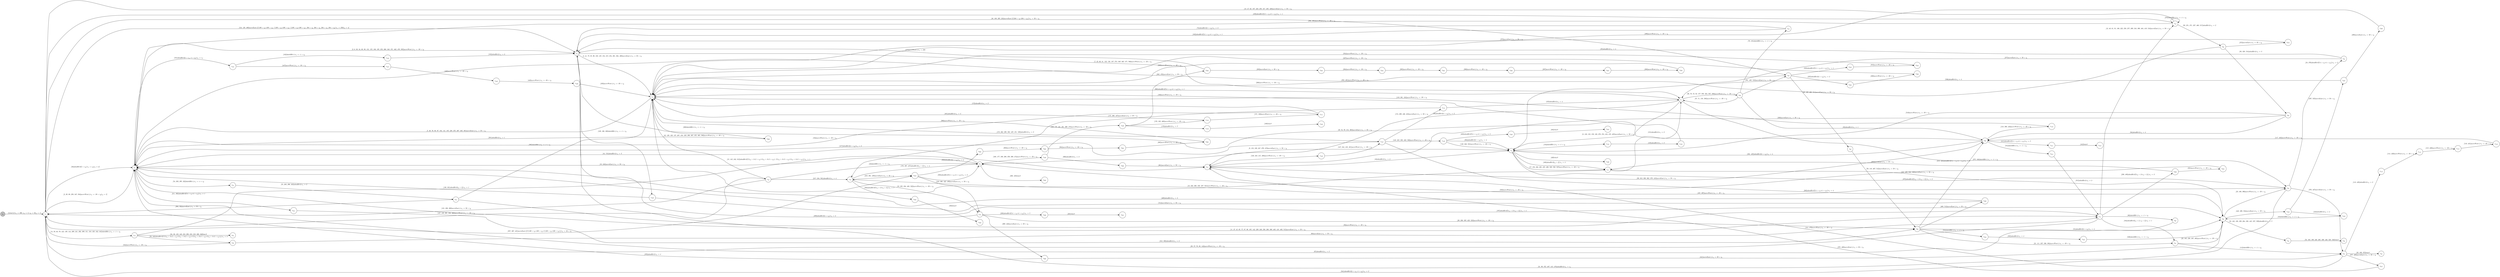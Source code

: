 digraph EFSM{
  graph [rankdir="LR", fontname="Latin Modern Math"];
  node [color="black", fillcolor="white", shape="circle", style="filled", fontname="Latin Modern Math"];
  edge [fontname="Latin Modern Math"];

  s0[fillcolor="gray", label=<s<sub>0</sub>>];
  s1[label=<s<sub>1</sub>>];
  s2[label=<s<sub>2</sub>>];
  s3[label=<s<sub>3</sub>>];
  s4[label=<s<sub>4</sub>>];
  s7[label=<s<sub>7</sub>>];
  s8[label=<s<sub>8</sub>>];
  s9[label=<s<sub>9</sub>>];
  s11[label=<s<sub>11</sub>>];
  s12[label=<s<sub>12</sub>>];
  s14[label=<s<sub>14</sub>>];
  s15[label=<s<sub>15</sub>>];
  s17[label=<s<sub>17</sub>>];
  s18[label=<s<sub>18</sub>>];
  s19[label=<s<sub>19</sub>>];
  s20[label=<s<sub>20</sub>>];
  s21[label=<s<sub>21</sub>>];
  s22[label=<s<sub>22</sub>>];
  s23[label=<s<sub>23</sub>>];
  s24[label=<s<sub>24</sub>>];
  s31[label=<s<sub>31</sub>>];
  s32[label=<s<sub>32</sub>>];
  s36[label=<s<sub>36</sub>>];
  s39[label=<s<sub>39</sub>>];
  s42[label=<s<sub>42</sub>>];
  s48[label=<s<sub>48</sub>>];
  s49[label=<s<sub>49</sub>>];
  s52[label=<s<sub>52</sub>>];
  s53[label=<s<sub>53</sub>>];
  s54[label=<s<sub>54</sub>>];
  s55[label=<s<sub>55</sub>>];
  s59[label=<s<sub>59</sub>>];
  s64[label=<s<sub>64</sub>>];
  s66[label=<s<sub>66</sub>>];
  s73[label=<s<sub>73</sub>>];
  s92[label=<s<sub>92</sub>>];
  s93[label=<s<sub>93</sub>>];
  s113[label=<s<sub>113</sub>>];
  s114[label=<s<sub>114</sub>>];
  s115[label=<s<sub>115</sub>>];
  s116[label=<s<sub>116</sub>>];
  s118[label=<s<sub>118</sub>>];
  s129[label=<s<sub>129</sub>>];
  s134[label=<s<sub>134</sub>>];
  s135[label=<s<sub>135</sub>>];
  s146[label=<s<sub>146</sub>>];
  s147[label=<s<sub>147</sub>>];
  s148[label=<s<sub>148</sub>>];
  s168[label=<s<sub>168</sub>>];
  s169[label=<s<sub>169</sub>>];
  s170[label=<s<sub>170</sub>>];
  s171[label=<s<sub>171</sub>>];
  s174[label=<s<sub>174</sub>>];
  s179[label=<s<sub>179</sub>>];
  s180[label=<s<sub>180</sub>>];
  s181[label=<s<sub>181</sub>>];
  s182[label=<s<sub>182</sub>>];
  s200[label=<s<sub>200</sub>>];
  s211[label=<s<sub>211</sub>>];
  s218[label=<s<sub>218</sub>>];
  s220[label=<s<sub>220</sub>>];
  s221[label=<s<sub>221</sub>>];
  s225[label=<s<sub>225</sub>>];
  s226[label=<s<sub>226</sub>>];
  s230[label=<s<sub>230</sub>>];
  s231[label=<s<sub>231</sub>>];
  s272[label=<s<sub>272</sub>>];
  s282[label=<s<sub>282</sub>>];
  s283[label=<s<sub>283</sub>>];
  s284[label=<s<sub>284</sub>>];
  s285[label=<s<sub>285</sub>>];
  s286[label=<s<sub>286</sub>>];
  s287[label=<s<sub>287</sub>>];
  s288[label=<s<sub>288</sub>>];
  s302[label=<s<sub>302</sub>>];
  s303[label=<s<sub>303</sub>>];
  s304[label=<s<sub>304</sub>>];
  s305[label=<s<sub>305</sub>>];
  s314[label=<s<sub>314</sub>>];
  s352[label=<s<sub>352</sub>>];
  s353[label=<s<sub>353</sub>>];
  s360[label=<s<sub>360</sub>>];
  s369[label=<s<sub>369</sub>>];
  s377[label=<s<sub>377</sub>>];
  s388[label=<s<sub>388</sub>>];
  s411[label=<s<sub>411</sub>>];
  s412[label=<s<sub>412</sub>>];
  s426[label=<s<sub>426</sub>>];
  s442[label=<s<sub>442</sub>>];
  s443[label=<s<sub>443</sub>>];
  s447[label=<s<sub>447</sub>>];
  s448[label=<s<sub>448</sub>>];
  s449[label=<s<sub>449</sub>>];
  s468[label=<s<sub>468</sub>>];
  s483[label=<s<sub>483</sub>>];
  s484[label=<s<sub>484</sub>>];
  s497[label=<s<sub>497</sub>>];
  s498[label=<s<sub>498</sub>>];
  s502[label=<s<sub>502</sub>>];
  s503[label=<s<sub>503</sub>>];
  s524[label=<s<sub>524</sub>>];
  s525[label=<s<sub>525</sub>>];

  s0->s1[label=<<i> [1]start:2/o<sub>1</sub> := 200, o<sub>2</sub> := 3, o<sub>3</sub> := 0&#91;r<sub>2</sub> := 1&#93;</i>>];
  s9->s2[label=<<i> [10, 248]moveEast:1/o<sub>1</sub> := 50 + i<sub>0</sub></i>>];
  s14->s15[label=<<i> [15, 145, 242, 312]alienHit:0&#91;!(!(r<sub>2</sub> &gt; 3&or;2 &gt; r<sub>2</sub>)&or;!(r<sub>2</sub> &gt; 3&or;2 &gt; r<sub>2</sub>)), !(!(r<sub>2</sub> &gt; 3&or;2 &gt; r<sub>2</sub>)&or;!(r<sub>2</sub> &gt; 3&or;2 &gt; r<sub>2</sub>))&#93;/o<sub>1</sub> := 1</i>>];
  s15->s8[label=<<i> [16]alienHit:0/o<sub>1</sub> := 2</i>>];
  s23->s24[label=<<i> [24, 276]alienHit:0&#91;!(4 &gt; r<sub>2</sub>&or;4 &gt; r<sub>2</sub>)&#93;/o<sub>1</sub> := 3</i>>];
  s24->s4[label=<<i> [25]alienHit:0/o<sub>1</sub> := 4</i>>];
  s1->s2[label=<<i> [33]alienHit:0&#91;2 &gt; r<sub>2</sub>&#93;/o<sub>1</sub> := r<sub>2</sub>&#91;r<sub>2</sub> := 2&#93;</i>>];
  s7->s15[label=<<i> [38]alienHit:0&#91;4 &gt; r<sub>2</sub>&#93;/o<sub>1</sub> := 2</i>>];
  s42->s9[label=<<i> [43]shieldHit:1/o<sub>1</sub> := -1 + i<sub>0</sub></i>>];
  s9->s2[label=<<i> [44, 154]alienHit:0/o<sub>1</sub> := 3</i>>];
  s20->s22[label=<<i> [51]alienHit:0&#91;4 &gt; r<sub>2</sub>&#93;/o<sub>1</sub> := 4</i>>];
  s55->s11[label=<<i> [56]moveWest:1/o<sub>1</sub> := -50 + i<sub>0</sub></i>>];
  s14->s59[label=<<i> [59, 343]alienHit:0&#91;!(!(!(r<sub>2</sub> &gt; 3&or;2 &gt; r<sub>2</sub>)&or;!(r<sub>2</sub> &gt; 3&or;2 &gt; r<sub>2</sub>))&or;!(!(r<sub>2</sub> &gt; 3&or;2 &gt; r<sub>2</sub>)&or;!(r<sub>2</sub> &gt; 3&or;2 &gt; r<sub>2</sub>)))&#93;/o<sub>1</sub> := 3</i>>];
  s59->s11[label=<<i> [60]moveEast:1/o<sub>1</sub> := 50 + i<sub>0</sub></i>>];
  s11->s12[label=<<i> [12, 46, 61, 91, 106, 222, 250, 257, 269, 316, 390, 404, 419, 516]moveEast:1/o<sub>1</sub> := 50 + i<sub>0</sub></i>>];
  s11->s66[label=<<i> [66]shieldHit:1/o<sub>1</sub> := -1 + i<sub>0</sub></i>>];
  s66->s2[label=<<i> [67]alienHit:0/o<sub>1</sub> := 2</i>>];
  s36->s7[label=<<i> [37, 71, 158, 508]moveWest:1/o<sub>1</sub> := -50 + i<sub>0</sub></i>>];
  s36->s73[label=<<i> [73, 101]shieldHit:1/o<sub>1</sub> := -1 + i<sub>0</sub></i>>];
  s73->s3[label=<<i> [74]alienHit:0&#91;4 &gt; r<sub>2</sub>&#93;/o<sub>1</sub> := 3</i>>];
  s36->s39[label=<<i> [83]alienHit:0/o<sub>1</sub> := 1</i>>];
  s11->s1[label=<<i> [28, 57, 78, 88, 143]moveWest:1/o<sub>1</sub> := -50 + i<sub>0</sub></i>>];
  s93->s39[label=<<i> [94]alienHit:0/o<sub>1</sub> := 4</i>>];
  s31->s32[label=<<i> [32, 100, 373]win:0</i>>];
  s73->s3[label=<<i> [102]alienHit:0&#91;!(4 &gt; r<sub>2</sub>&or;4 &gt; r<sub>2</sub>)&#93;/o<sub>1</sub> := 1</i>>];
  s1->s48[label=<<i> [48, 108, 205, 224]moveEast:1&#91;!(204 &gt; i<sub>0</sub>&or;204 &gt; i<sub>0</sub>)&#93;/o<sub>1</sub> := 50 + i<sub>0</sub></i>>];
  s48->s49[label=<<i> [49, 109, 466, 511]moveEast:1/o<sub>1</sub> := 50 + i<sub>0</sub></i>>];
  s49->s20[label=<<i> [50, 110, 467, 512]moveEast:1/o<sub>1</sub> := 50 + i<sub>0</sub></i>>];
  s21->s31[label=<<i> [112]shieldHit:1/o<sub>1</sub> := -1 + i<sub>0</sub></i>>];
  s31->s113[label=<<i> [113, 428]alienHit:0/o<sub>1</sub> := 2</i>>];
  s113->s114[label=<<i> [114, 429]moveWest:1/o<sub>1</sub> := -50 + i<sub>0</sub></i>>];
  s114->s115[label=<<i> [115, 430]moveWest:1/o<sub>1</sub> := -50 + i<sub>0</sub></i>>];
  s115->s116[label=<<i> [116, 431]moveWest:1/o<sub>1</sub> := -50 + i<sub>0</sub></i>>];
  s116->s39[label=<<i> [117, 432]moveWest:1/o<sub>1</sub> := -50 + i<sub>0</sub></i>>];
  s1->s3[label=<<i> [124, 128, 406]moveEast:1&#91;!(199 &gt; i<sub>0</sub>&or;199 &gt; i<sub>0</sub>), !(199 &gt; i<sub>0</sub>&or;199 &gt; i<sub>0</sub>), !(199 &gt; i<sub>0</sub>&or;199 &gt; i<sub>0</sub>), 204 &gt; i<sub>0</sub>, 204 &gt; i<sub>0</sub>, 204 &gt; i<sub>0</sub>, 204 &gt; i<sub>0</sub>&#93;/o<sub>1</sub> := 250&#91;r<sub>2</sub> := 4&#93;</i>>];
  s129->s2[label=<<i> [130, 321]alienHit:0&#91;r<sub>2</sub> &gt; 2&#93;/o<sub>1</sub> := 1</i>>];
  s8->s134[label=<<i> [134]shieldHit:1/o<sub>1</sub> := -1 + i<sub>0</sub></i>>];
  s134->s135[label=<<i> [135]alienHit:0/o<sub>1</sub> := 2</i>>];
  s135->s4[label=<<i> [136]moveWest:1/o<sub>1</sub> := -50 + i<sub>0</sub></i>>];
  s42->s1[label=<<i> [127, 138, 291, 356, 366]moveWest:1/o<sub>1</sub> := -50 + i<sub>0</sub></i>>];
  s17->s7[label=<<i> [151]alienHit:0/o<sub>1</sub> := 2</i>>];
  s7->s36[label=<<i> [36, 70, 72, 82, 157, 350, 464, 507, 509]moveWest:1/o<sub>1</sub> := -50 + i<sub>0</sub></i>>];
  s8->s17[label=<<i> [160]alienHit:0&#91;r<sub>2</sub> &gt; 2&#93;/o<sub>1</sub> := 4</i>>];
  s11->s21[label=<<i> [164]alienHit:0&#91;r<sub>2</sub> &gt; 2, r<sub>2</sub> &gt; 2&#93;/o<sub>1</sub> := 1</i>>];
  s23->s9[label=<<i> [167, 397]moveWest:1/o<sub>1</sub> := -50 + i<sub>0</sub></i>>];
  s170->s171[label=<<i> [171, 193]moveWest:1/o<sub>1</sub> := -50 + i<sub>0</sub></i>>];
  s171->s4[label=<<i> [172]alienHit:0/o<sub>1</sub> := 2</i>>];
  s168->s169[label=<<i> [169, 178, 191, 281, 399, 475]moveWest:1/o<sub>1</sub> := -50 + i<sub>0</sub></i>>];
  s169->s179[label=<<i> [179]alienHit:0/o<sub>1</sub> := 5</i>>];
  s179->s180[label=<<i> [180]win:0</i>>];
  s2->s181[label=<<i> [181]alienHit:0&#91;4 &gt; r<sub>2</sub>, 4 &gt; r<sub>2</sub>&#93;/o<sub>1</sub> := r<sub>2</sub></i>>];
  s181->s182[label=<<i> [182]shieldHit:1/o<sub>1</sub> := -1 + i<sub>0</sub></i>>];
  s182->s3[label=<<i> [183]alienHit:0/o<sub>1</sub> := 3</i>>];
  s169->s170[label=<<i> [170, 192, 400]moveWest:1/o<sub>1</sub> := -50 + i<sub>0</sub></i>>];
  s171->s2[label=<<i> [194]moveWest:1/o<sub>1</sub> := -50 + i<sub>0</sub></i>>];
  s129->s22[label=<<i> [197]alienHit:0&#91;!(r<sub>2</sub> &gt; 2&or;r<sub>2</sub> &gt; 2)&#93;/o<sub>1</sub> := 4</i>>];
  s4->s200[label=<<i> [200]shieldHit:1/o<sub>1</sub> := -1 + i<sub>0</sub></i>>];
  s200->s2[label=<<i> [201]alienHit:0/o<sub>1</sub> := 1</i>>];
  s48->s4[label=<<i> [206]moveWest:1/o<sub>1</sub> := -50 + i<sub>0</sub></i>>];
  s42->s1[label=<<i> [121, 208, 308]moveEast:1/o<sub>1</sub> := 50 + i<sub>0</sub></i>>];
  s2->s211[label=<<i> [211, 392]alienHit:0&#91;!(4 &gt; r<sub>2</sub>&or;4 &gt; r<sub>2</sub>)&#93;/o<sub>1</sub> := 1</i>>];
  s211->s20[label=<<i> [212, 393]alienHit:0/o<sub>1</sub> := 2</i>>];
  s20->s39[label=<<i> [213, 424]alienHit:0&#91;!(4 &gt; r<sub>2</sub>&or;4 &gt; r<sub>2</sub>)&#93;/o<sub>1</sub> := 3</i>>];
  s18->s218[label=<<i> [218, 301, 438]moveEast:1/o<sub>1</sub> := 50 + i<sub>0</sub></i>>];
  s218->s19[label=<<i> [219, 368, 422, 439]moveEast:1/o<sub>1</sub> := 50 + i<sub>0</sub></i>>];
  s19->s220[label=<<i> [220]alienHit:0&#91;!(4 &gt; r<sub>2</sub>&or;4 &gt; r<sub>2</sub>)&#93;/o<sub>1</sub> := 5</i>>];
  s220->s221[label=<<i> [221]win:0</i>>];
  s48->s225[label=<<i> [225]alienHit:0&#91;4 &gt; r<sub>2</sub>&#93;/o<sub>1</sub> := 2</i>>];
  s225->s226[label=<<i> [226]moveWest:1/o<sub>1</sub> := -50 + i<sub>0</sub></i>>];
  s226->s4[label=<<i> [227]moveWest:1/o<sub>1</sub> := -50 + i<sub>0</sub></i>>];
  s4->s2[label=<<i> [5, 26, 76, 86, 97, 104, 141, 185, 228, 255, 267, 402, 491]moveEast:1/o<sub>1</sub> := 50 + i<sub>0</sub></i>>];
  s11->s230[label=<<i> [230, 493]alienHit:0&#91;!(r<sub>2</sub> &gt; 2&or;r<sub>2</sub> &gt; 2)&#93;/o<sub>1</sub> := 3</i>>];
  s230->s231[label=<<i> [231]moveWest:1/o<sub>1</sub> := -50 + i<sub>0</sub></i>>];
  s231->s4[label=<<i> [232]moveWest:1/o<sub>1</sub> := -50 + i<sub>0</sub></i>>];
  s42->s18[label=<<i> [217, 234, 501]alienHit:0/o<sub>1</sub> := 4</i>>];
  s20->s21[label=<<i> [21, 111, 237, 336, 394]moveWest:1/o<sub>1</sub> := -50 + i<sub>0</sub></i>>];
  s15->s146[label=<<i> [146, 243, 415, 480]moveWest:1/o<sub>1</sub> := -50 + i<sub>0</sub></i>>];
  s146->s147[label=<<i> [147, 244, 416, 481]moveWest:1/o<sub>1</sub> := -50 + i<sub>0</sub></i>>];
  s147->s148[label=<<i> [148, 245, 383, 482, 530]moveWest:1/o<sub>1</sub> := -50 + i<sub>0</sub></i>>];
  s148->s8[label=<<i> [149, 246, 531]moveWest:1/o<sub>1</sub> := -50 + i<sub>0</sub></i>>];
  s92->s2[label=<<i> [252, 461]moveWest:1/o<sub>1</sub> := -50 + i<sub>0</sub></i>>];
  s1->s2[label=<<i> [2, 29, 89, 259, 347, 504]moveWest:1/o<sub>1</sub> := -50 + i<sub>0</sub>&#91;r<sub>2</sub> := 5&#93;</i>>];
  s147->s22[label=<<i> [263]alienHit:0&#91;!(4 &gt; r<sub>2</sub>&or;4 &gt; r<sub>2</sub>)&#93;/o<sub>1</sub> := 4</i>>];
  s7->s4[label=<<i> [266]alienHit:0&#91;!(4 &gt; r<sub>2</sub>&or;4 &gt; r<sub>2</sub>)&#93;/o<sub>1</sub> := 1</i>>];
  s12->s12[label=<<i> [270]shieldHit:1/o<sub>1</sub> := -1 + i<sub>0</sub></i>>];
  s12->s92[label=<<i> [92, 251, 271, 327, 460, 517]alienHit:0/o<sub>1</sub> := 2</i>>];
  s92->s272[label=<<i> [272]moveEast:1/o<sub>1</sub> := 50 + i<sub>0</sub></i>>];
  s272->s3[label=<<i> [273]moveEast:1/o<sub>1</sub> := 50 + i<sub>0</sub></i>>];
  s7->s23[label=<<i> [275, 340]shieldHit:1/o<sub>1</sub> := -1 + i<sub>0</sub></i>>];
  s24->s7[label=<<i> [277]moveEast:1/o<sub>1</sub> := 50 + i<sub>0</sub></i>>];
  s7->s8[label=<<i> [8, 133, 152, 159, 188, 278, 374, 454, 472, 485]moveEast:1/o<sub>1</sub> := 50 + i<sub>0</sub></i>>];
  s8->s9[label=<<i> [9, 153, 189, 247, 279, 473]moveEast:1/o<sub>1</sub> := 50 + i<sub>0</sub></i>>];
  s169->s282[label=<<i> [282, 476]moveEast:1/o<sub>1</sub> := 50 + i<sub>0</sub></i>>];
  s282->s283[label=<<i> [283]moveEast:1/o<sub>1</sub> := 50 + i<sub>0</sub></i>>];
  s283->s284[label=<<i> [284]moveWest:1/o<sub>1</sub> := -50 + i<sub>0</sub></i>>];
  s284->s285[label=<<i> [285]moveWest:1/o<sub>1</sub> := -50 + i<sub>0</sub></i>>];
  s285->s286[label=<<i> [286]moveWest:1/o<sub>1</sub> := -50 + i<sub>0</sub></i>>];
  s286->s287[label=<<i> [287]moveWest:1/o<sub>1</sub> := -50 + i<sub>0</sub></i>>];
  s287->s288[label=<<i> [288]moveWest:1/o<sub>1</sub> := -50 + i<sub>0</sub></i>>];
  s288->s4[label=<<i> [289]moveWest:1/o<sub>1</sub> := -50 + i<sub>0</sub></i>>];
  s12->s2[label=<<i> [294, 391]moveWest:1/o<sub>1</sub> := -50 + i<sub>0</sub></i>>];
  s55->s4[label=<<i> [297]shieldHit:1/o<sub>1</sub> := -1 + i<sub>0</sub></i>>];
  s174->s18[label=<<i> [175, 300, 437]moveEast:1/o<sub>1</sub> := 50 + i<sub>0</sub></i>>];
  s218->s302[label=<<i> [302]alienHit:0&#91;4 &gt; r<sub>2</sub>&#93;/o<sub>1</sub> := 4</i>>];
  s302->s303[label=<<i> [303]moveWest:1/o<sub>1</sub> := -50 + i<sub>0</sub></i>>];
  s303->s304[label=<<i> [304]moveWest:1/o<sub>1</sub> := -50 + i<sub>0</sub></i>>];
  s304->s305[label=<<i> [305]moveWest:1/o<sub>1</sub> := -50 + i<sub>0</sub></i>>];
  s305->s4[label=<<i> [306]moveWest:1/o<sub>1</sub> := -50 + i<sub>0</sub></i>>];
  s39->s314[label=<<i> [314]shieldHit:1/o<sub>1</sub> := -1 + i<sub>0</sub></i>>];
  s314->s11[label=<<i> [315]alienHit:0/o<sub>1</sub> := 2</i>>];
  s3->s129[label=<<i> [129, 196, 320]shieldHit:1/o<sub>1</sub> := -1 + i<sub>0</sub></i>>];
  s2->s54[label=<<i> [54, 202, 295, 322]shieldHit:1/o<sub>1</sub> := -1 + i<sub>0</sub></i>>];
  s54->s55[label=<<i> [55, 203, 296, 323]alienHit:0/o<sub>1</sub> := 2</i>>];
  s55->s1[label=<<i> [204, 324]moveEast:1/o<sub>1</sub> := 50 + i<sub>0</sub></i>>];
  s14->s64[label=<<i> [64, 80, 123, 140, 210, 293, 310, 319, 326, 346]lose:0</i>>];
  s92->s93[label=<<i> [93, 328, 518]alienHit:0/o<sub>1</sub> := 3</i>>];
  s93->s15[label=<<i> [329]moveEast:1/o<sub>1</sub> := 50 + i<sub>0</sub></i>>];
  s39->s8[label=<<i> [331, 425]alienHit:0&#91;4 &gt; r<sub>2</sub>&#93;/o<sub>1</sub> := 4</i>>];
  s18->s19[label=<<i> [19, 235, 334, 488, 522]moveWest:1/o<sub>1</sub> := -50 + i<sub>0</sub></i>>];
  s19->s20[label=<<i> [20, 236, 335, 423, 523]moveWest:1/o<sub>1</sub> := -50 + i<sub>0</sub></i>>];
  s21->s22[label=<<i> [22, 165, 238, 337, 395]moveWest:1/o<sub>1</sub> := -50 + i<sub>0</sub></i>>];
  s23->s1[label=<<i> [341]alienHit:0&#91;4 &gt; r<sub>2</sub>, 4 &gt; r<sub>2</sub>&#93;/o<sub>1</sub> := 2</i>>];
  s1->s14[label=<<i> [14, 58, 63, 79, 122, 139, 144, 209, 241, 292, 309, 311, 318, 325, 342, 345]shieldHit:1/o<sub>1</sub> := -1 + i<sub>0</sub></i>>];
  s59->s1[label=<<i> [344]moveWest:1/o<sub>1</sub> := -50 + i<sub>0</sub></i>>];
  s48->s352[label=<<i> [352]alienHit:0&#91;!(4 &gt; r<sub>2</sub>&or;4 &gt; r<sub>2</sub>)&#93;/o<sub>1</sub> := 1</i>>];
  s352->s353[label=<<i> [353]moveWest:1/o<sub>1</sub> := -50 + i<sub>0</sub></i>>];
  s353->s4[label=<<i> [354]moveWest:1/o<sub>1</sub> := -50 + i<sub>0</sub></i>>];
  s4->s42[label=<<i> [42, 120, 126, 137, 207, 216, 233, 290, 307, 355, 365, 500]moveWest:1/o<sub>1</sub> := -50 + i<sub>0</sub></i>>];
  s1->s218[label=<<i> [357, 367, 421]moveEast:1&#91;!(!(199 &gt; i<sub>0</sub>&or;199 &gt; i<sub>0</sub>)&or;!(199 &gt; i<sub>0</sub>&or;199 &gt; i<sub>0</sub>))&#93;/o<sub>1</sub> := 50 + i<sub>0</sub></i>>];
  s218->s9[label=<<i> [358]alienHit:0&#91;!(4 &gt; r<sub>2</sub>&or;4 &gt; r<sub>2</sub>)&#93;/o<sub>1</sub> := 2</i>>];
  s9->s168[label=<<i> [168, 177, 190, 280, 359, 398, 474]moveWest:1/o<sub>1</sub> := -50 + i<sub>0</sub></i>>];
  s168->s360[label=<<i> [360]alienHit:0/o<sub>1</sub> := 3</i>>];
  s360->s15[label=<<i> [361]moveEast:1/o<sub>1</sub> := 50 + i<sub>0</sub></i>>];
  s39->s3[label=<<i> [40, 84, 95, 214, 363]moveEast:1/o<sub>1</sub> := 50 + i<sub>0</sub></i>>];
  s3->s4[label=<<i> [4, 41, 75, 85, 96, 103, 125, 184, 215, 254, 261, 364, 490]moveEast:1/o<sub>1</sub> := 50 + i<sub>0</sub></i>>];
  s19->s369[label=<<i> [369, 440]moveEast:1/o<sub>1</sub> := 50 + i<sub>0</sub></i>>];
  s369->s2[label=<<i> [370]alienHit:0/o<sub>1</sub> := 4</i>>];
  s8->s23[label=<<i> [375]alienHit:0&#91;!(r<sub>2</sub> &gt; 2&or;r<sub>2</sub> &gt; 2)&#93;/o<sub>1</sub> := 2</i>>];
  s23->s31[label=<<i> [376, 427]moveEast:1/o<sub>1</sub> := 50 + i<sub>0</sub></i>>];
  s31->s377[label=<<i> [377, 408]moveEast:1/o<sub>1</sub> := 50 + i<sub>0</sub></i>>];
  s377->s15[label=<<i> [378, 409]moveEast:1/o<sub>1</sub> := 50 + i<sub>0</sub></i>>];
  s15->s39[label=<<i> [39, 313, 330, 362, 379, 410]moveEast:1/o<sub>1</sub> := 50 + i<sub>0</sub></i>>];
  s148->s8[label=<<i> [384]alienHit:0&#91;4 &gt; r<sub>2</sub>&#93;/o<sub>1</sub> := 4</i>>];
  s17->s18[label=<<i> [18, 333, 386, 456, 487, 521]moveWest:1/o<sub>1</sub> := -50 + i<sub>0</sub></i>>];
  s9->s388[label=<<i> [388, 458]win:0</i>>];
  s22->s23[label=<<i> [23, 166, 396]moveWest:1/o<sub>1</sub> := -50 + i<sub>0</sub></i>>];
  s170->s4[label=<<i> [401]alienHit:0/o<sub>1</sub> := 3</i>>];
  s3->s31[label=<<i> [31, 99, 372, 407, 413, 478]alienHit:0/o<sub>1</sub> := r<sub>2</sub></i>>];
  s39->s411[label=<<i> [411]alienHit:0&#91;!(4 &gt; r<sub>2</sub>&or;4 &gt; r<sub>2</sub>)&#93;/o<sub>1</sub> := 5</i>>];
  s411->s412[label=<<i> [412]win:0</i>>];
  s31->s15[label=<<i> [414, 479]moveWest:1/o<sub>1</sub> := -50 + i<sub>0</sub></i>>];
  s147->s2[label=<<i> [417]alienHit:0&#91;4 &gt; r<sub>2</sub>&#93;/o<sub>1</sub> := 3</i>>];
  s12->s1[label=<<i> [13, 47, 62, 107, 223, 258, 317, 405, 420]moveEast:1/o<sub>1</sub> := 50 + i<sub>0</sub></i>>];
  s8->s426[label=<<i> [426]win:0</i>>];
  s39->s118[label=<<i> [118, 380, 433]moveWest:1/o<sub>1</sub> := -50 + i<sub>0</sub></i>>];
  s118->s4[label=<<i> [119, 381, 434]moveWest:1/o<sub>1</sub> := -50 + i<sub>0</sub></i>>];
  s4->s147[label=<<i> [173, 262, 298, 382, 435, 451, 529]alienHit:0/o<sub>1</sub> := 3</i>>];
  s147->s174[label=<<i> [174, 299, 436, 452]moveEast:1/o<sub>1</sub> := 50 + i<sub>0</sub></i>>];
  s369->s22[label=<<i> [441]moveEast:1/o<sub>1</sub> := 50 + i<sub>0</sub></i>>];
  s22->s442[label=<<i> [442, 496, 534]moveEast:1/o<sub>1</sub> := 50 + i<sub>0</sub></i>>];
  s442->s443[label=<<i> [443]alienHit:0/o<sub>1</sub> := 4</i>>];
  s443->s22[label=<<i> [444]shieldHit:1/o<sub>1</sub> := -1 + i<sub>0</sub></i>>];
  s22->s52[label=<<i> [52, 162, 198, 239, 264, 338, 445, 527, 539]alienHit:0/o<sub>1</sub> := 5</i>>];
  s52->s53[label=<<i> [53, 163, 199, 240, 265, 339, 446, 528, 540]win:0</i>>];
  s181->s447[label=<<i> [447]moveWest:1/o<sub>1</sub> := -50 + i<sub>0</sub></i>>];
  s447->s448[label=<<i> [448]moveWest:1/o<sub>1</sub> := -50 + i<sub>0</sub></i>>];
  s448->s449[label=<<i> [449]moveWest:1/o<sub>1</sub> := -50 + i<sub>0</sub></i>>];
  s449->s4[label=<<i> [450]moveWest:1/o<sub>1</sub> := -50 + i<sub>0</sub></i>>];
  s174->s7[label=<<i> [453]alienHit:0/o<sub>1</sub> := 4</i>>];
  s18->s9[label=<<i> [176, 387, 457]alienHit:0&#91;r<sub>2</sub> &gt; 2&#93;/o<sub>1</sub> := 4</i>>];
  s1->s12[label=<<i> [459]alienHit:0&#91;!(2 &gt; r<sub>2</sub>&or;2 &gt; r<sub>2</sub>)&#93;/o<sub>1</sub> := 1</i>>];
  s2->s3[label=<<i> [3, 6, 30, 34, 68, 98, 131, 155, 186, 195, 253, 260, 348, 371, 462, 470, 505]moveWest:1/o<sub>1</sub> := -50 + i<sub>0</sub></i>>];
  s20->s468[label=<<i> [468, 513]moveEast:1/o<sub>1</sub> := 50 + i<sub>0</sub></i>>];
  s468->s2[label=<<i> [469]alienHit:0/o<sub>1</sub> := 3</i>>];
  s3->s7[label=<<i> [7, 35, 69, 81, 132, 156, 187, 274, 349, 463, 471, 506]moveWest:1/o<sub>1</sub> := -50 + i<sub>0</sub></i>>];
  s282->s3[label=<<i> [477]moveWest:1/o<sub>1</sub> := 250</i>>];
  s148->s483[label=<<i> [483]alienHit:0&#91;!(4 &gt; r<sub>2</sub>&or;4 &gt; r<sub>2</sub>)&#93;/o<sub>1</sub> := 5</i>>];
  s483->s484[label=<<i> [484]win:0</i>>];
  s19->s3[label=<<i> [489]alienHit:0&#91;4 &gt; r<sub>2</sub>&#93;/o<sub>1</sub> := 2</i>>];
  s2->s11[label=<<i> [11, 27, 45, 65, 77, 87, 90, 105, 142, 229, 249, 256, 268, 389, 403, 418, 492, 515]moveEast:1/o<sub>1</sub> := 50 + i<sub>0</sub></i>>];
  s230->s17[label=<<i> [494]moveEast:1/o<sub>1</sub> := 50 + i<sub>0</sub></i>>];
  s442->s497[label=<<i> [497, 535]moveEast:1/o<sub>1</sub> := 50 + i<sub>0</sub></i>>];
  s497->s498[label=<<i> [498]moveEast:1/o<sub>1</sub> := 50 + i<sub>0</sub></i>>];
  s498->s4[label=<<i> [499]moveWest:1/o<sub>1</sub> := -50 + i<sub>0</sub></i>>];
  s18->s502[label=<<i> [502]alienHit:0&#91;!(r<sub>2</sub> &gt; 2&or;r<sub>2</sub> &gt; 2)&#93;/o<sub>1</sub> := 5</i>>];
  s502->s503[label=<<i> [503]win:0</i>>];
  s36->s48[label=<<i> [351, 465, 510]moveEast:1/o<sub>1</sub> := 50 + i<sub>0</sub></i>>];
  s468->s2[label=<<i> [514]moveEast:1/o<sub>1</sub> := 50 + i<sub>0</sub></i>>];
  s93->s8[label=<<i> [519]moveWest:1/o<sub>1</sub> := -50 + i<sub>0</sub></i>>];
  s20->s524[label=<<i> [524]shieldHit:1/o<sub>1</sub> := -1 + i<sub>0</sub></i>>];
  s524->s525[label=<<i> [525]alienHit:0/o<sub>1</sub> := 4</i>>];
  s525->s22[label=<<i> [526]shieldHit:1/o<sub>1</sub> := -1 + i<sub>0</sub></i>>];
  s8->s17[label=<<i> [17, 150, 332, 385, 455, 486, 520, 532, 537]moveWest:1/o<sub>1</sub> := -50 + i<sub>0</sub></i>>];
  s497->s8[label=<<i> [536]alienHit:0/o<sub>1</sub> := 4</i>>];
  s17->s22[label=<<i> [161, 495, 533, 538]moveEast:1/o<sub>1</sub> := 50 + i<sub>0</sub></i>>];
}